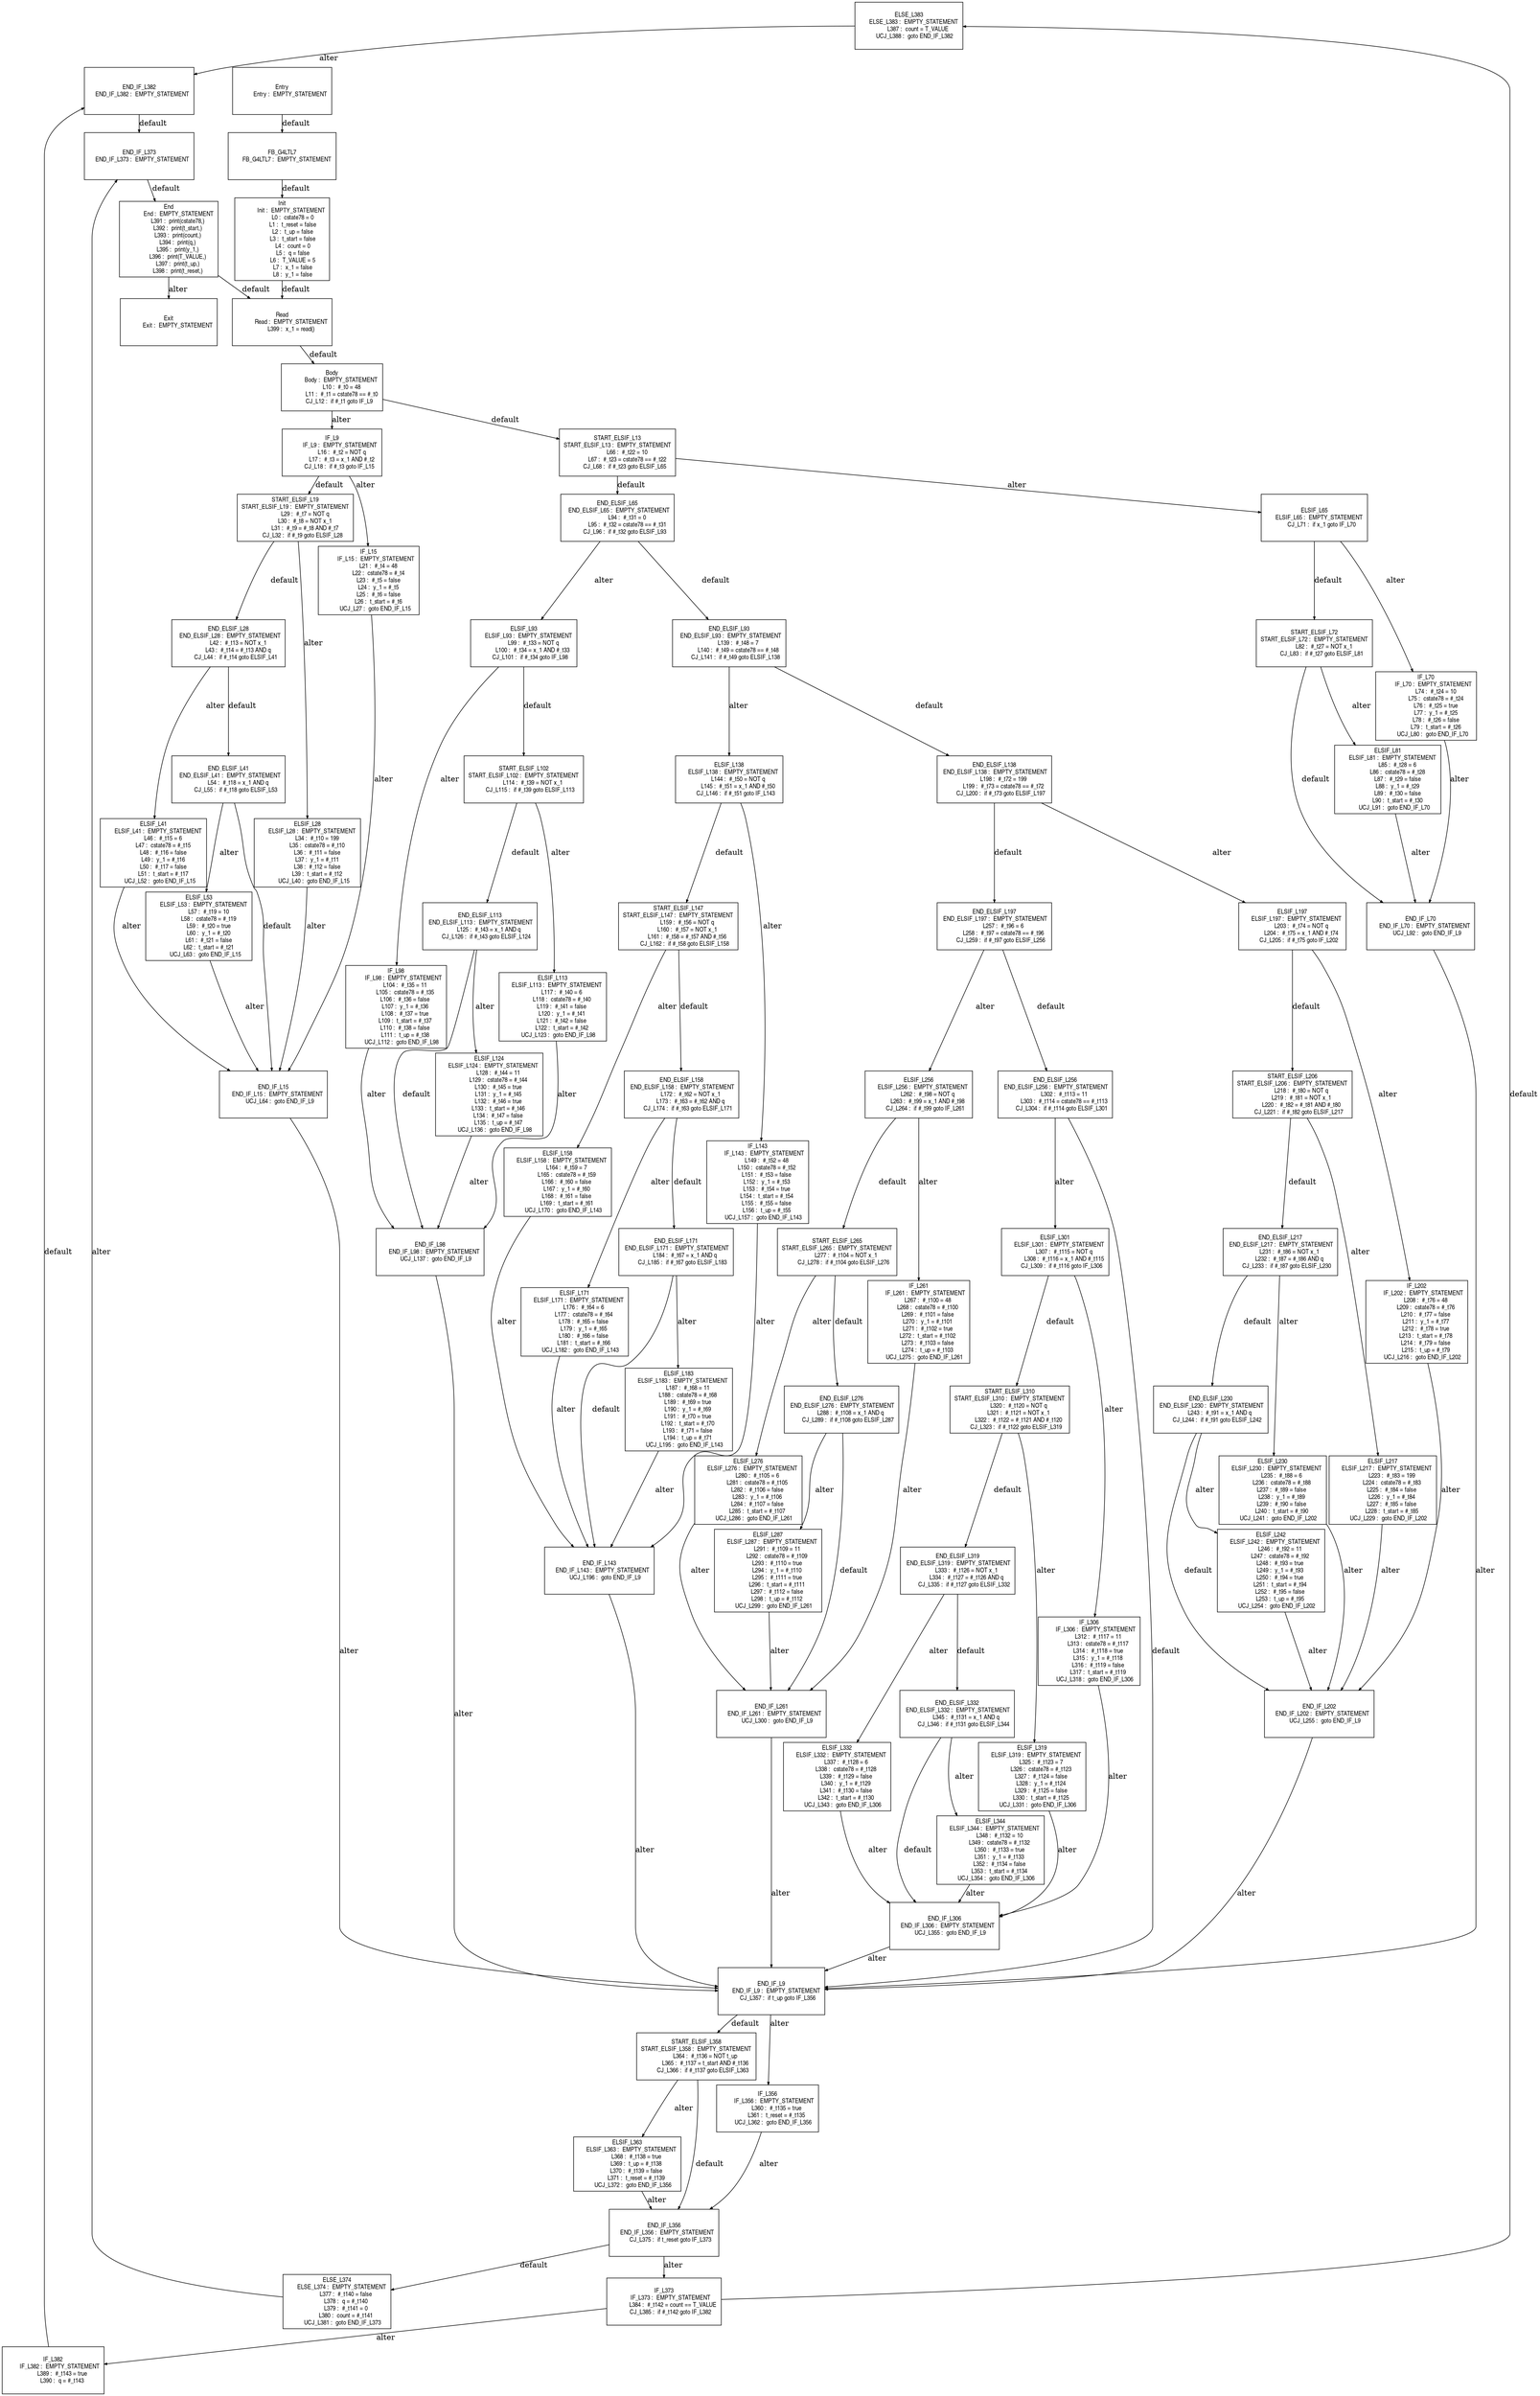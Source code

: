 digraph G {
  ranksep=.25;
  edge [arrowsize=.5]
  node [shape=rectangle, fontname="ArialNarrow",
        fontsize=12,  height=1.2];
  "ELSE_L383
      ELSE_L383 :  EMPTY_STATEMENT
           L387 :  count = T_VALUE
       UCJ_L388 :  goto END_IF_L382
"; "END_IF_L382
    END_IF_L382 :  EMPTY_STATEMENT
"; "ELSIF_L81
      ELSIF_L81 :  EMPTY_STATEMENT
            L85 :  #_t28 = 6
            L86 :  cstate78 = #_t28
            L87 :  #_t29 = false
            L88 :  y_1 = #_t29
            L89 :  #_t30 = false
            L90 :  t_start = #_t30
        UCJ_L91 :  goto END_IF_L70
"; "START_ELSIF_L102
START_ELSIF_L102 :  EMPTY_STATEMENT
           L114 :  #_t39 = NOT x_1
        CJ_L115 :  if #_t39 goto ELSIF_L113
"; "IF_L356
        IF_L356 :  EMPTY_STATEMENT
           L360 :  #_t135 = true
           L361 :  t_reset = #_t135
       UCJ_L362 :  goto END_IF_L356
"; "END_ELSIF_L171
 END_ELSIF_L171 :  EMPTY_STATEMENT
           L184 :  #_t67 = x_1 AND q
        CJ_L185 :  if #_t67 goto ELSIF_L183
"; "ELSIF_L171
     ELSIF_L171 :  EMPTY_STATEMENT
           L176 :  #_t64 = 6
           L177 :  cstate78 = #_t64
           L178 :  #_t65 = false
           L179 :  y_1 = #_t65
           L180 :  #_t66 = false
           L181 :  t_start = #_t66
       UCJ_L182 :  goto END_IF_L143
"; "END_IF_L98
     END_IF_L98 :  EMPTY_STATEMENT
       UCJ_L137 :  goto END_IF_L9
"; "IF_L143
        IF_L143 :  EMPTY_STATEMENT
           L149 :  #_t52 = 48
           L150 :  cstate78 = #_t52
           L151 :  #_t53 = false
           L152 :  y_1 = #_t53
           L153 :  #_t54 = true
           L154 :  t_start = #_t54
           L155 :  #_t55 = false
           L156 :  t_up = #_t55
       UCJ_L157 :  goto END_IF_L143
"; "END_ELSIF_L138
 END_ELSIF_L138 :  EMPTY_STATEMENT
           L198 :  #_t72 = 199
           L199 :  #_t73 = cstate78 == #_t72
        CJ_L200 :  if #_t73 goto ELSIF_L197
"; "END_ELSIF_L28
  END_ELSIF_L28 :  EMPTY_STATEMENT
            L42 :  #_t13 = NOT x_1
            L43 :  #_t14 = #_t13 AND q
         CJ_L44 :  if #_t14 goto ELSIF_L41
"; "END_IF_L70
     END_IF_L70 :  EMPTY_STATEMENT
        UCJ_L92 :  goto END_IF_L9
"; "ELSIF_L276
     ELSIF_L276 :  EMPTY_STATEMENT
           L280 :  #_t105 = 6
           L281 :  cstate78 = #_t105
           L282 :  #_t106 = false
           L283 :  y_1 = #_t106
           L284 :  #_t107 = false
           L285 :  t_start = #_t107
       UCJ_L286 :  goto END_IF_L261
"; "ELSIF_L41
      ELSIF_L41 :  EMPTY_STATEMENT
            L46 :  #_t15 = 6
            L47 :  cstate78 = #_t15
            L48 :  #_t16 = false
            L49 :  y_1 = #_t16
            L50 :  #_t17 = false
            L51 :  t_start = #_t17
        UCJ_L52 :  goto END_IF_L15
"; "END_ELSIF_L276
 END_ELSIF_L276 :  EMPTY_STATEMENT
           L288 :  #_t108 = x_1 AND q
        CJ_L289 :  if #_t108 goto ELSIF_L287
"; "ELSIF_L93
      ELSIF_L93 :  EMPTY_STATEMENT
            L99 :  #_t33 = NOT q
           L100 :  #_t34 = x_1 AND #_t33
        CJ_L101 :  if #_t34 goto IF_L98
"; "FB_G4LTL7
      FB_G4LTL7 :  EMPTY_STATEMENT
"; "IF_L306
        IF_L306 :  EMPTY_STATEMENT
           L312 :  #_t117 = 11
           L313 :  cstate78 = #_t117
           L314 :  #_t118 = true
           L315 :  y_1 = #_t118
           L316 :  #_t119 = false
           L317 :  t_start = #_t119
       UCJ_L318 :  goto END_IF_L306
"; "END_IF_L306
    END_IF_L306 :  EMPTY_STATEMENT
       UCJ_L355 :  goto END_IF_L9
"; "END_ELSIF_L65
  END_ELSIF_L65 :  EMPTY_STATEMENT
            L94 :  #_t31 = 0
            L95 :  #_t32 = cstate78 == #_t31
         CJ_L96 :  if #_t32 goto ELSIF_L93
"; "ELSIF_L301
     ELSIF_L301 :  EMPTY_STATEMENT
           L307 :  #_t115 = NOT q
           L308 :  #_t116 = x_1 AND #_t115
        CJ_L309 :  if #_t116 goto IF_L306
"; "ELSIF_L28
      ELSIF_L28 :  EMPTY_STATEMENT
            L34 :  #_t10 = 199
            L35 :  cstate78 = #_t10
            L36 :  #_t11 = false
            L37 :  y_1 = #_t11
            L38 :  #_t12 = false
            L39 :  t_start = #_t12
        UCJ_L40 :  goto END_IF_L15
"; "ELSIF_L197
     ELSIF_L197 :  EMPTY_STATEMENT
           L203 :  #_t74 = NOT q
           L204 :  #_t75 = x_1 AND #_t74
        CJ_L205 :  if #_t75 goto IF_L202
"; "IF_L98
         IF_L98 :  EMPTY_STATEMENT
           L104 :  #_t35 = 11
           L105 :  cstate78 = #_t35
           L106 :  #_t36 = false
           L107 :  y_1 = #_t36
           L108 :  #_t37 = true
           L109 :  t_start = #_t37
           L110 :  #_t38 = false
           L111 :  t_up = #_t38
       UCJ_L112 :  goto END_IF_L98
"; "ELSIF_L256
     ELSIF_L256 :  EMPTY_STATEMENT
           L262 :  #_t98 = NOT q
           L263 :  #_t99 = x_1 AND #_t98
        CJ_L264 :  if #_t99 goto IF_L261
"; "IF_L373
        IF_L373 :  EMPTY_STATEMENT
           L384 :  #_t142 = count == T_VALUE
        CJ_L385 :  if #_t142 goto IF_L382
"; "ELSE_L374
      ELSE_L374 :  EMPTY_STATEMENT
           L377 :  #_t140 = false
           L378 :  q = #_t140
           L379 :  #_t141 = 0
           L380 :  count = #_t141
       UCJ_L381 :  goto END_IF_L373
"; "IF_L382
        IF_L382 :  EMPTY_STATEMENT
           L389 :  #_t143 = true
           L390 :  q = #_t143
"; "START_ELSIF_L147
START_ELSIF_L147 :  EMPTY_STATEMENT
           L159 :  #_t56 = NOT q
           L160 :  #_t57 = NOT x_1
           L161 :  #_t58 = #_t57 AND #_t56
        CJ_L162 :  if #_t58 goto ELSIF_L158
"; "ELSIF_L65
      ELSIF_L65 :  EMPTY_STATEMENT
         CJ_L71 :  if x_1 goto IF_L70
"; "Entry
          Entry :  EMPTY_STATEMENT
"; "ELSIF_L113
     ELSIF_L113 :  EMPTY_STATEMENT
           L117 :  #_t40 = 6
           L118 :  cstate78 = #_t40
           L119 :  #_t41 = false
           L120 :  y_1 = #_t41
           L121 :  #_t42 = false
           L122 :  t_start = #_t42
       UCJ_L123 :  goto END_IF_L98
"; "START_ELSIF_L358
START_ELSIF_L358 :  EMPTY_STATEMENT
           L364 :  #_t136 = NOT t_up
           L365 :  #_t137 = t_start AND #_t136
        CJ_L366 :  if #_t137 goto ELSIF_L363
"; "END_ELSIF_L93
  END_ELSIF_L93 :  EMPTY_STATEMENT
           L139 :  #_t48 = 7
           L140 :  #_t49 = cstate78 == #_t48
        CJ_L141 :  if #_t49 goto ELSIF_L138
"; "START_ELSIF_L265
START_ELSIF_L265 :  EMPTY_STATEMENT
           L277 :  #_t104 = NOT x_1
        CJ_L278 :  if #_t104 goto ELSIF_L276
"; "ELSIF_L158
     ELSIF_L158 :  EMPTY_STATEMENT
           L164 :  #_t59 = 7
           L165 :  cstate78 = #_t59
           L166 :  #_t60 = false
           L167 :  y_1 = #_t60
           L168 :  #_t61 = false
           L169 :  t_start = #_t61
       UCJ_L170 :  goto END_IF_L143
"; "END_ELSIF_L113
 END_ELSIF_L113 :  EMPTY_STATEMENT
           L125 :  #_t43 = x_1 AND q
        CJ_L126 :  if #_t43 goto ELSIF_L124
"; "Read
           Read :  EMPTY_STATEMENT
           L399 :  x_1 = read()
"; "Init
           Init :  EMPTY_STATEMENT
             L0 :  cstate78 = 0
             L1 :  t_reset = false
             L2 :  t_up = false
             L3 :  t_start = false
             L4 :  count = 0
             L5 :  q = false
             L6 :  T_VALUE = 5
             L7 :  x_1 = false
             L8 :  y_1 = false
"; "ELSIF_L344
     ELSIF_L344 :  EMPTY_STATEMENT
           L348 :  #_t132 = 10
           L349 :  cstate78 = #_t132
           L350 :  #_t133 = true
           L351 :  y_1 = #_t133
           L352 :  #_t134 = false
           L353 :  t_start = #_t134
       UCJ_L354 :  goto END_IF_L306
"; "Exit
           Exit :  EMPTY_STATEMENT
"; "END_IF_L15
     END_IF_L15 :  EMPTY_STATEMENT
        UCJ_L64 :  goto END_IF_L9
"; "END_ELSIF_L332
 END_ELSIF_L332 :  EMPTY_STATEMENT
           L345 :  #_t131 = x_1 AND q
        CJ_L346 :  if #_t131 goto ELSIF_L344
"; "END_IF_L356
    END_IF_L356 :  EMPTY_STATEMENT
        CJ_L375 :  if t_reset goto IF_L373
"; "ELSIF_L138
     ELSIF_L138 :  EMPTY_STATEMENT
           L144 :  #_t50 = NOT q
           L145 :  #_t51 = x_1 AND #_t50
        CJ_L146 :  if #_t51 goto IF_L143
"; "ELSIF_L183
     ELSIF_L183 :  EMPTY_STATEMENT
           L187 :  #_t68 = 11
           L188 :  cstate78 = #_t68
           L189 :  #_t69 = true
           L190 :  y_1 = #_t69
           L191 :  #_t70 = true
           L192 :  t_start = #_t70
           L193 :  #_t71 = false
           L194 :  t_up = #_t71
       UCJ_L195 :  goto END_IF_L143
"; "ELSIF_L217
     ELSIF_L217 :  EMPTY_STATEMENT
           L223 :  #_t83 = 199
           L224 :  cstate78 = #_t83
           L225 :  #_t84 = false
           L226 :  y_1 = #_t84
           L227 :  #_t85 = false
           L228 :  t_start = #_t85
       UCJ_L229 :  goto END_IF_L202
"; "IF_L202
        IF_L202 :  EMPTY_STATEMENT
           L208 :  #_t76 = 48
           L209 :  cstate78 = #_t76
           L210 :  #_t77 = false
           L211 :  y_1 = #_t77
           L212 :  #_t78 = true
           L213 :  t_start = #_t78
           L214 :  #_t79 = false
           L215 :  t_up = #_t79
       UCJ_L216 :  goto END_IF_L202
"; "END_ELSIF_L158
 END_ELSIF_L158 :  EMPTY_STATEMENT
           L172 :  #_t62 = NOT x_1
           L173 :  #_t63 = #_t62 AND q
        CJ_L174 :  if #_t63 goto ELSIF_L171
"; "IF_L15
         IF_L15 :  EMPTY_STATEMENT
            L21 :  #_t4 = 48
            L22 :  cstate78 = #_t4
            L23 :  #_t5 = false
            L24 :  y_1 = #_t5
            L25 :  #_t6 = false
            L26 :  t_start = #_t6
        UCJ_L27 :  goto END_IF_L15
"; "ELSIF_L242
     ELSIF_L242 :  EMPTY_STATEMENT
           L246 :  #_t92 = 11
           L247 :  cstate78 = #_t92
           L248 :  #_t93 = true
           L249 :  y_1 = #_t93
           L250 :  #_t94 = true
           L251 :  t_start = #_t94
           L252 :  #_t95 = false
           L253 :  t_up = #_t95
       UCJ_L254 :  goto END_IF_L202
"; "ELSIF_L124
     ELSIF_L124 :  EMPTY_STATEMENT
           L128 :  #_t44 = 11
           L129 :  cstate78 = #_t44
           L130 :  #_t45 = true
           L131 :  y_1 = #_t45
           L132 :  #_t46 = true
           L133 :  t_start = #_t46
           L134 :  #_t47 = false
           L135 :  t_up = #_t47
       UCJ_L136 :  goto END_IF_L98
"; "END_IF_L373
    END_IF_L373 :  EMPTY_STATEMENT
"; "ELSIF_L319
     ELSIF_L319 :  EMPTY_STATEMENT
           L325 :  #_t123 = 7
           L326 :  cstate78 = #_t123
           L327 :  #_t124 = false
           L328 :  y_1 = #_t124
           L329 :  #_t125 = false
           L330 :  t_start = #_t125
       UCJ_L331 :  goto END_IF_L306
"; "START_ELSIF_L19
START_ELSIF_L19 :  EMPTY_STATEMENT
            L29 :  #_t7 = NOT q
            L30 :  #_t8 = NOT x_1
            L31 :  #_t9 = #_t8 AND #_t7
         CJ_L32 :  if #_t9 goto ELSIF_L28
"; "END_ELSIF_L217
 END_ELSIF_L217 :  EMPTY_STATEMENT
           L231 :  #_t86 = NOT x_1
           L232 :  #_t87 = #_t86 AND q
        CJ_L233 :  if #_t87 goto ELSIF_L230
"; "ELSIF_L363
     ELSIF_L363 :  EMPTY_STATEMENT
           L368 :  #_t138 = true
           L369 :  t_up = #_t138
           L370 :  #_t139 = false
           L371 :  t_reset = #_t139
       UCJ_L372 :  goto END_IF_L356
"; "END_ELSIF_L197
 END_ELSIF_L197 :  EMPTY_STATEMENT
           L257 :  #_t96 = 6
           L258 :  #_t97 = cstate78 == #_t96
        CJ_L259 :  if #_t97 goto ELSIF_L256
"; "Body
           Body :  EMPTY_STATEMENT
            L10 :  #_t0 = 48
            L11 :  #_t1 = cstate78 == #_t0
         CJ_L12 :  if #_t1 goto IF_L9
"; "ELSIF_L332
     ELSIF_L332 :  EMPTY_STATEMENT
           L337 :  #_t128 = 6
           L338 :  cstate78 = #_t128
           L339 :  #_t129 = false
           L340 :  y_1 = #_t129
           L341 :  #_t130 = false
           L342 :  t_start = #_t130
       UCJ_L343 :  goto END_IF_L306
"; "END_IF_L202
    END_IF_L202 :  EMPTY_STATEMENT
       UCJ_L255 :  goto END_IF_L9
"; "IF_L261
        IF_L261 :  EMPTY_STATEMENT
           L267 :  #_t100 = 48
           L268 :  cstate78 = #_t100
           L269 :  #_t101 = false
           L270 :  y_1 = #_t101
           L271 :  #_t102 = true
           L272 :  t_start = #_t102
           L273 :  #_t103 = false
           L274 :  t_up = #_t103
       UCJ_L275 :  goto END_IF_L261
"; "START_ELSIF_L310
START_ELSIF_L310 :  EMPTY_STATEMENT
           L320 :  #_t120 = NOT q
           L321 :  #_t121 = NOT x_1
           L322 :  #_t122 = #_t121 AND #_t120
        CJ_L323 :  if #_t122 goto ELSIF_L319
"; "IF_L70
         IF_L70 :  EMPTY_STATEMENT
            L74 :  #_t24 = 10
            L75 :  cstate78 = #_t24
            L76 :  #_t25 = true
            L77 :  y_1 = #_t25
            L78 :  #_t26 = false
            L79 :  t_start = #_t26
        UCJ_L80 :  goto END_IF_L70
"; "END_ELSIF_L319
 END_ELSIF_L319 :  EMPTY_STATEMENT
           L333 :  #_t126 = NOT x_1
           L334 :  #_t127 = #_t126 AND q
        CJ_L335 :  if #_t127 goto ELSIF_L332
"; "ELSIF_L287
     ELSIF_L287 :  EMPTY_STATEMENT
           L291 :  #_t109 = 11
           L292 :  cstate78 = #_t109
           L293 :  #_t110 = true
           L294 :  y_1 = #_t110
           L295 :  #_t111 = true
           L296 :  t_start = #_t111
           L297 :  #_t112 = false
           L298 :  t_up = #_t112
       UCJ_L299 :  goto END_IF_L261
"; "END_IF_L9
      END_IF_L9 :  EMPTY_STATEMENT
        CJ_L357 :  if t_up goto IF_L356
"; "IF_L9
          IF_L9 :  EMPTY_STATEMENT
            L16 :  #_t2 = NOT q
            L17 :  #_t3 = x_1 AND #_t2
         CJ_L18 :  if #_t3 goto IF_L15
"; "END_ELSIF_L41
  END_ELSIF_L41 :  EMPTY_STATEMENT
            L54 :  #_t18 = x_1 AND q
         CJ_L55 :  if #_t18 goto ELSIF_L53
"; "END_ELSIF_L230
 END_ELSIF_L230 :  EMPTY_STATEMENT
           L243 :  #_t91 = x_1 AND q
        CJ_L244 :  if #_t91 goto ELSIF_L242
"; "End
            End :  EMPTY_STATEMENT
           L391 :  print(cstate78,)
           L392 :  print(t_start,)
           L393 :  print(count,)
           L394 :  print(q,)
           L395 :  print(y_1,)
           L396 :  print(T_VALUE,)
           L397 :  print(t_up,)
           L398 :  print(t_reset,)
"; "START_ELSIF_L206
START_ELSIF_L206 :  EMPTY_STATEMENT
           L218 :  #_t80 = NOT q
           L219 :  #_t81 = NOT x_1
           L220 :  #_t82 = #_t81 AND #_t80
        CJ_L221 :  if #_t82 goto ELSIF_L217
"; "END_IF_L143
    END_IF_L143 :  EMPTY_STATEMENT
       UCJ_L196 :  goto END_IF_L9
"; "ELSIF_L230
     ELSIF_L230 :  EMPTY_STATEMENT
           L235 :  #_t88 = 6
           L236 :  cstate78 = #_t88
           L237 :  #_t89 = false
           L238 :  y_1 = #_t89
           L239 :  #_t90 = false
           L240 :  t_start = #_t90
       UCJ_L241 :  goto END_IF_L202
"; "ELSIF_L53
      ELSIF_L53 :  EMPTY_STATEMENT
            L57 :  #_t19 = 10
            L58 :  cstate78 = #_t19
            L59 :  #_t20 = true
            L60 :  y_1 = #_t20
            L61 :  #_t21 = false
            L62 :  t_start = #_t21
        UCJ_L63 :  goto END_IF_L15
"; "START_ELSIF_L13
START_ELSIF_L13 :  EMPTY_STATEMENT
            L66 :  #_t22 = 10
            L67 :  #_t23 = cstate78 == #_t22
         CJ_L68 :  if #_t23 goto ELSIF_L65
"; "START_ELSIF_L72
START_ELSIF_L72 :  EMPTY_STATEMENT
            L82 :  #_t27 = NOT x_1
         CJ_L83 :  if #_t27 goto ELSIF_L81
"; "END_IF_L261
    END_IF_L261 :  EMPTY_STATEMENT
       UCJ_L300 :  goto END_IF_L9
"; "END_ELSIF_L256
 END_ELSIF_L256 :  EMPTY_STATEMENT
           L302 :  #_t113 = 11
           L303 :  #_t114 = cstate78 == #_t113
        CJ_L304 :  if #_t114 goto ELSIF_L301
"; 
  "FB_G4LTL7
      FB_G4LTL7 :  EMPTY_STATEMENT
" -> "Init
           Init :  EMPTY_STATEMENT
             L0 :  cstate78 = 0
             L1 :  t_reset = false
             L2 :  t_up = false
             L3 :  t_start = false
             L4 :  count = 0
             L5 :  q = false
             L6 :  T_VALUE = 5
             L7 :  x_1 = false
             L8 :  y_1 = false
"  [label="default"];
  "Init
           Init :  EMPTY_STATEMENT
             L0 :  cstate78 = 0
             L1 :  t_reset = false
             L2 :  t_up = false
             L3 :  t_start = false
             L4 :  count = 0
             L5 :  q = false
             L6 :  T_VALUE = 5
             L7 :  x_1 = false
             L8 :  y_1 = false
" -> "Read
           Read :  EMPTY_STATEMENT
           L399 :  x_1 = read()
"  [label="default"];
  "Body
           Body :  EMPTY_STATEMENT
            L10 :  #_t0 = 48
            L11 :  #_t1 = cstate78 == #_t0
         CJ_L12 :  if #_t1 goto IF_L9
" -> "START_ELSIF_L13
START_ELSIF_L13 :  EMPTY_STATEMENT
            L66 :  #_t22 = 10
            L67 :  #_t23 = cstate78 == #_t22
         CJ_L68 :  if #_t23 goto ELSIF_L65
"  [label="default"];
  "Body
           Body :  EMPTY_STATEMENT
            L10 :  #_t0 = 48
            L11 :  #_t1 = cstate78 == #_t0
         CJ_L12 :  if #_t1 goto IF_L9
" -> "IF_L9
          IF_L9 :  EMPTY_STATEMENT
            L16 :  #_t2 = NOT q
            L17 :  #_t3 = x_1 AND #_t2
         CJ_L18 :  if #_t3 goto IF_L15
"  [label="alter"];
  "IF_L9
          IF_L9 :  EMPTY_STATEMENT
            L16 :  #_t2 = NOT q
            L17 :  #_t3 = x_1 AND #_t2
         CJ_L18 :  if #_t3 goto IF_L15
" -> "START_ELSIF_L19
START_ELSIF_L19 :  EMPTY_STATEMENT
            L29 :  #_t7 = NOT q
            L30 :  #_t8 = NOT x_1
            L31 :  #_t9 = #_t8 AND #_t7
         CJ_L32 :  if #_t9 goto ELSIF_L28
"  [label="default"];
  "IF_L9
          IF_L9 :  EMPTY_STATEMENT
            L16 :  #_t2 = NOT q
            L17 :  #_t3 = x_1 AND #_t2
         CJ_L18 :  if #_t3 goto IF_L15
" -> "IF_L15
         IF_L15 :  EMPTY_STATEMENT
            L21 :  #_t4 = 48
            L22 :  cstate78 = #_t4
            L23 :  #_t5 = false
            L24 :  y_1 = #_t5
            L25 :  #_t6 = false
            L26 :  t_start = #_t6
        UCJ_L27 :  goto END_IF_L15
"  [label="alter"];
  "IF_L15
         IF_L15 :  EMPTY_STATEMENT
            L21 :  #_t4 = 48
            L22 :  cstate78 = #_t4
            L23 :  #_t5 = false
            L24 :  y_1 = #_t5
            L25 :  #_t6 = false
            L26 :  t_start = #_t6
        UCJ_L27 :  goto END_IF_L15
" -> "END_IF_L15
     END_IF_L15 :  EMPTY_STATEMENT
        UCJ_L64 :  goto END_IF_L9
"  [label="alter"];
  "START_ELSIF_L19
START_ELSIF_L19 :  EMPTY_STATEMENT
            L29 :  #_t7 = NOT q
            L30 :  #_t8 = NOT x_1
            L31 :  #_t9 = #_t8 AND #_t7
         CJ_L32 :  if #_t9 goto ELSIF_L28
" -> "END_ELSIF_L28
  END_ELSIF_L28 :  EMPTY_STATEMENT
            L42 :  #_t13 = NOT x_1
            L43 :  #_t14 = #_t13 AND q
         CJ_L44 :  if #_t14 goto ELSIF_L41
"  [label="default"];
  "START_ELSIF_L19
START_ELSIF_L19 :  EMPTY_STATEMENT
            L29 :  #_t7 = NOT q
            L30 :  #_t8 = NOT x_1
            L31 :  #_t9 = #_t8 AND #_t7
         CJ_L32 :  if #_t9 goto ELSIF_L28
" -> "ELSIF_L28
      ELSIF_L28 :  EMPTY_STATEMENT
            L34 :  #_t10 = 199
            L35 :  cstate78 = #_t10
            L36 :  #_t11 = false
            L37 :  y_1 = #_t11
            L38 :  #_t12 = false
            L39 :  t_start = #_t12
        UCJ_L40 :  goto END_IF_L15
"  [label="alter"];
  "ELSIF_L28
      ELSIF_L28 :  EMPTY_STATEMENT
            L34 :  #_t10 = 199
            L35 :  cstate78 = #_t10
            L36 :  #_t11 = false
            L37 :  y_1 = #_t11
            L38 :  #_t12 = false
            L39 :  t_start = #_t12
        UCJ_L40 :  goto END_IF_L15
" -> "END_IF_L15
     END_IF_L15 :  EMPTY_STATEMENT
        UCJ_L64 :  goto END_IF_L9
"  [label="alter"];
  "END_ELSIF_L28
  END_ELSIF_L28 :  EMPTY_STATEMENT
            L42 :  #_t13 = NOT x_1
            L43 :  #_t14 = #_t13 AND q
         CJ_L44 :  if #_t14 goto ELSIF_L41
" -> "END_ELSIF_L41
  END_ELSIF_L41 :  EMPTY_STATEMENT
            L54 :  #_t18 = x_1 AND q
         CJ_L55 :  if #_t18 goto ELSIF_L53
"  [label="default"];
  "END_ELSIF_L28
  END_ELSIF_L28 :  EMPTY_STATEMENT
            L42 :  #_t13 = NOT x_1
            L43 :  #_t14 = #_t13 AND q
         CJ_L44 :  if #_t14 goto ELSIF_L41
" -> "ELSIF_L41
      ELSIF_L41 :  EMPTY_STATEMENT
            L46 :  #_t15 = 6
            L47 :  cstate78 = #_t15
            L48 :  #_t16 = false
            L49 :  y_1 = #_t16
            L50 :  #_t17 = false
            L51 :  t_start = #_t17
        UCJ_L52 :  goto END_IF_L15
"  [label="alter"];
  "ELSIF_L41
      ELSIF_L41 :  EMPTY_STATEMENT
            L46 :  #_t15 = 6
            L47 :  cstate78 = #_t15
            L48 :  #_t16 = false
            L49 :  y_1 = #_t16
            L50 :  #_t17 = false
            L51 :  t_start = #_t17
        UCJ_L52 :  goto END_IF_L15
" -> "END_IF_L15
     END_IF_L15 :  EMPTY_STATEMENT
        UCJ_L64 :  goto END_IF_L9
"  [label="alter"];
  "END_ELSIF_L41
  END_ELSIF_L41 :  EMPTY_STATEMENT
            L54 :  #_t18 = x_1 AND q
         CJ_L55 :  if #_t18 goto ELSIF_L53
" -> "END_IF_L15
     END_IF_L15 :  EMPTY_STATEMENT
        UCJ_L64 :  goto END_IF_L9
"  [label="default"];
  "END_ELSIF_L41
  END_ELSIF_L41 :  EMPTY_STATEMENT
            L54 :  #_t18 = x_1 AND q
         CJ_L55 :  if #_t18 goto ELSIF_L53
" -> "ELSIF_L53
      ELSIF_L53 :  EMPTY_STATEMENT
            L57 :  #_t19 = 10
            L58 :  cstate78 = #_t19
            L59 :  #_t20 = true
            L60 :  y_1 = #_t20
            L61 :  #_t21 = false
            L62 :  t_start = #_t21
        UCJ_L63 :  goto END_IF_L15
"  [label="alter"];
  "ELSIF_L53
      ELSIF_L53 :  EMPTY_STATEMENT
            L57 :  #_t19 = 10
            L58 :  cstate78 = #_t19
            L59 :  #_t20 = true
            L60 :  y_1 = #_t20
            L61 :  #_t21 = false
            L62 :  t_start = #_t21
        UCJ_L63 :  goto END_IF_L15
" -> "END_IF_L15
     END_IF_L15 :  EMPTY_STATEMENT
        UCJ_L64 :  goto END_IF_L9
"  [label="alter"];
  "END_IF_L15
     END_IF_L15 :  EMPTY_STATEMENT
        UCJ_L64 :  goto END_IF_L9
" -> "END_IF_L9
      END_IF_L9 :  EMPTY_STATEMENT
        CJ_L357 :  if t_up goto IF_L356
"  [label="alter"];
  "START_ELSIF_L13
START_ELSIF_L13 :  EMPTY_STATEMENT
            L66 :  #_t22 = 10
            L67 :  #_t23 = cstate78 == #_t22
         CJ_L68 :  if #_t23 goto ELSIF_L65
" -> "END_ELSIF_L65
  END_ELSIF_L65 :  EMPTY_STATEMENT
            L94 :  #_t31 = 0
            L95 :  #_t32 = cstate78 == #_t31
         CJ_L96 :  if #_t32 goto ELSIF_L93
"  [label="default"];
  "START_ELSIF_L13
START_ELSIF_L13 :  EMPTY_STATEMENT
            L66 :  #_t22 = 10
            L67 :  #_t23 = cstate78 == #_t22
         CJ_L68 :  if #_t23 goto ELSIF_L65
" -> "ELSIF_L65
      ELSIF_L65 :  EMPTY_STATEMENT
         CJ_L71 :  if x_1 goto IF_L70
"  [label="alter"];
  "ELSIF_L65
      ELSIF_L65 :  EMPTY_STATEMENT
         CJ_L71 :  if x_1 goto IF_L70
" -> "START_ELSIF_L72
START_ELSIF_L72 :  EMPTY_STATEMENT
            L82 :  #_t27 = NOT x_1
         CJ_L83 :  if #_t27 goto ELSIF_L81
"  [label="default"];
  "ELSIF_L65
      ELSIF_L65 :  EMPTY_STATEMENT
         CJ_L71 :  if x_1 goto IF_L70
" -> "IF_L70
         IF_L70 :  EMPTY_STATEMENT
            L74 :  #_t24 = 10
            L75 :  cstate78 = #_t24
            L76 :  #_t25 = true
            L77 :  y_1 = #_t25
            L78 :  #_t26 = false
            L79 :  t_start = #_t26
        UCJ_L80 :  goto END_IF_L70
"  [label="alter"];
  "IF_L70
         IF_L70 :  EMPTY_STATEMENT
            L74 :  #_t24 = 10
            L75 :  cstate78 = #_t24
            L76 :  #_t25 = true
            L77 :  y_1 = #_t25
            L78 :  #_t26 = false
            L79 :  t_start = #_t26
        UCJ_L80 :  goto END_IF_L70
" -> "END_IF_L70
     END_IF_L70 :  EMPTY_STATEMENT
        UCJ_L92 :  goto END_IF_L9
"  [label="alter"];
  "START_ELSIF_L72
START_ELSIF_L72 :  EMPTY_STATEMENT
            L82 :  #_t27 = NOT x_1
         CJ_L83 :  if #_t27 goto ELSIF_L81
" -> "END_IF_L70
     END_IF_L70 :  EMPTY_STATEMENT
        UCJ_L92 :  goto END_IF_L9
"  [label="default"];
  "START_ELSIF_L72
START_ELSIF_L72 :  EMPTY_STATEMENT
            L82 :  #_t27 = NOT x_1
         CJ_L83 :  if #_t27 goto ELSIF_L81
" -> "ELSIF_L81
      ELSIF_L81 :  EMPTY_STATEMENT
            L85 :  #_t28 = 6
            L86 :  cstate78 = #_t28
            L87 :  #_t29 = false
            L88 :  y_1 = #_t29
            L89 :  #_t30 = false
            L90 :  t_start = #_t30
        UCJ_L91 :  goto END_IF_L70
"  [label="alter"];
  "ELSIF_L81
      ELSIF_L81 :  EMPTY_STATEMENT
            L85 :  #_t28 = 6
            L86 :  cstate78 = #_t28
            L87 :  #_t29 = false
            L88 :  y_1 = #_t29
            L89 :  #_t30 = false
            L90 :  t_start = #_t30
        UCJ_L91 :  goto END_IF_L70
" -> "END_IF_L70
     END_IF_L70 :  EMPTY_STATEMENT
        UCJ_L92 :  goto END_IF_L9
"  [label="alter"];
  "END_IF_L70
     END_IF_L70 :  EMPTY_STATEMENT
        UCJ_L92 :  goto END_IF_L9
" -> "END_IF_L9
      END_IF_L9 :  EMPTY_STATEMENT
        CJ_L357 :  if t_up goto IF_L356
"  [label="alter"];
  "END_ELSIF_L65
  END_ELSIF_L65 :  EMPTY_STATEMENT
            L94 :  #_t31 = 0
            L95 :  #_t32 = cstate78 == #_t31
         CJ_L96 :  if #_t32 goto ELSIF_L93
" -> "END_ELSIF_L93
  END_ELSIF_L93 :  EMPTY_STATEMENT
           L139 :  #_t48 = 7
           L140 :  #_t49 = cstate78 == #_t48
        CJ_L141 :  if #_t49 goto ELSIF_L138
"  [label="default"];
  "END_ELSIF_L65
  END_ELSIF_L65 :  EMPTY_STATEMENT
            L94 :  #_t31 = 0
            L95 :  #_t32 = cstate78 == #_t31
         CJ_L96 :  if #_t32 goto ELSIF_L93
" -> "ELSIF_L93
      ELSIF_L93 :  EMPTY_STATEMENT
            L99 :  #_t33 = NOT q
           L100 :  #_t34 = x_1 AND #_t33
        CJ_L101 :  if #_t34 goto IF_L98
"  [label="alter"];
  "ELSIF_L93
      ELSIF_L93 :  EMPTY_STATEMENT
            L99 :  #_t33 = NOT q
           L100 :  #_t34 = x_1 AND #_t33
        CJ_L101 :  if #_t34 goto IF_L98
" -> "START_ELSIF_L102
START_ELSIF_L102 :  EMPTY_STATEMENT
           L114 :  #_t39 = NOT x_1
        CJ_L115 :  if #_t39 goto ELSIF_L113
"  [label="default"];
  "ELSIF_L93
      ELSIF_L93 :  EMPTY_STATEMENT
            L99 :  #_t33 = NOT q
           L100 :  #_t34 = x_1 AND #_t33
        CJ_L101 :  if #_t34 goto IF_L98
" -> "IF_L98
         IF_L98 :  EMPTY_STATEMENT
           L104 :  #_t35 = 11
           L105 :  cstate78 = #_t35
           L106 :  #_t36 = false
           L107 :  y_1 = #_t36
           L108 :  #_t37 = true
           L109 :  t_start = #_t37
           L110 :  #_t38 = false
           L111 :  t_up = #_t38
       UCJ_L112 :  goto END_IF_L98
"  [label="alter"];
  "IF_L98
         IF_L98 :  EMPTY_STATEMENT
           L104 :  #_t35 = 11
           L105 :  cstate78 = #_t35
           L106 :  #_t36 = false
           L107 :  y_1 = #_t36
           L108 :  #_t37 = true
           L109 :  t_start = #_t37
           L110 :  #_t38 = false
           L111 :  t_up = #_t38
       UCJ_L112 :  goto END_IF_L98
" -> "END_IF_L98
     END_IF_L98 :  EMPTY_STATEMENT
       UCJ_L137 :  goto END_IF_L9
"  [label="alter"];
  "START_ELSIF_L102
START_ELSIF_L102 :  EMPTY_STATEMENT
           L114 :  #_t39 = NOT x_1
        CJ_L115 :  if #_t39 goto ELSIF_L113
" -> "END_ELSIF_L113
 END_ELSIF_L113 :  EMPTY_STATEMENT
           L125 :  #_t43 = x_1 AND q
        CJ_L126 :  if #_t43 goto ELSIF_L124
"  [label="default"];
  "START_ELSIF_L102
START_ELSIF_L102 :  EMPTY_STATEMENT
           L114 :  #_t39 = NOT x_1
        CJ_L115 :  if #_t39 goto ELSIF_L113
" -> "ELSIF_L113
     ELSIF_L113 :  EMPTY_STATEMENT
           L117 :  #_t40 = 6
           L118 :  cstate78 = #_t40
           L119 :  #_t41 = false
           L120 :  y_1 = #_t41
           L121 :  #_t42 = false
           L122 :  t_start = #_t42
       UCJ_L123 :  goto END_IF_L98
"  [label="alter"];
  "ELSIF_L113
     ELSIF_L113 :  EMPTY_STATEMENT
           L117 :  #_t40 = 6
           L118 :  cstate78 = #_t40
           L119 :  #_t41 = false
           L120 :  y_1 = #_t41
           L121 :  #_t42 = false
           L122 :  t_start = #_t42
       UCJ_L123 :  goto END_IF_L98
" -> "END_IF_L98
     END_IF_L98 :  EMPTY_STATEMENT
       UCJ_L137 :  goto END_IF_L9
"  [label="alter"];
  "END_ELSIF_L113
 END_ELSIF_L113 :  EMPTY_STATEMENT
           L125 :  #_t43 = x_1 AND q
        CJ_L126 :  if #_t43 goto ELSIF_L124
" -> "END_IF_L98
     END_IF_L98 :  EMPTY_STATEMENT
       UCJ_L137 :  goto END_IF_L9
"  [label="default"];
  "END_ELSIF_L113
 END_ELSIF_L113 :  EMPTY_STATEMENT
           L125 :  #_t43 = x_1 AND q
        CJ_L126 :  if #_t43 goto ELSIF_L124
" -> "ELSIF_L124
     ELSIF_L124 :  EMPTY_STATEMENT
           L128 :  #_t44 = 11
           L129 :  cstate78 = #_t44
           L130 :  #_t45 = true
           L131 :  y_1 = #_t45
           L132 :  #_t46 = true
           L133 :  t_start = #_t46
           L134 :  #_t47 = false
           L135 :  t_up = #_t47
       UCJ_L136 :  goto END_IF_L98
"  [label="alter"];
  "ELSIF_L124
     ELSIF_L124 :  EMPTY_STATEMENT
           L128 :  #_t44 = 11
           L129 :  cstate78 = #_t44
           L130 :  #_t45 = true
           L131 :  y_1 = #_t45
           L132 :  #_t46 = true
           L133 :  t_start = #_t46
           L134 :  #_t47 = false
           L135 :  t_up = #_t47
       UCJ_L136 :  goto END_IF_L98
" -> "END_IF_L98
     END_IF_L98 :  EMPTY_STATEMENT
       UCJ_L137 :  goto END_IF_L9
"  [label="alter"];
  "END_IF_L98
     END_IF_L98 :  EMPTY_STATEMENT
       UCJ_L137 :  goto END_IF_L9
" -> "END_IF_L9
      END_IF_L9 :  EMPTY_STATEMENT
        CJ_L357 :  if t_up goto IF_L356
"  [label="alter"];
  "END_ELSIF_L93
  END_ELSIF_L93 :  EMPTY_STATEMENT
           L139 :  #_t48 = 7
           L140 :  #_t49 = cstate78 == #_t48
        CJ_L141 :  if #_t49 goto ELSIF_L138
" -> "END_ELSIF_L138
 END_ELSIF_L138 :  EMPTY_STATEMENT
           L198 :  #_t72 = 199
           L199 :  #_t73 = cstate78 == #_t72
        CJ_L200 :  if #_t73 goto ELSIF_L197
"  [label="default"];
  "END_ELSIF_L93
  END_ELSIF_L93 :  EMPTY_STATEMENT
           L139 :  #_t48 = 7
           L140 :  #_t49 = cstate78 == #_t48
        CJ_L141 :  if #_t49 goto ELSIF_L138
" -> "ELSIF_L138
     ELSIF_L138 :  EMPTY_STATEMENT
           L144 :  #_t50 = NOT q
           L145 :  #_t51 = x_1 AND #_t50
        CJ_L146 :  if #_t51 goto IF_L143
"  [label="alter"];
  "ELSIF_L138
     ELSIF_L138 :  EMPTY_STATEMENT
           L144 :  #_t50 = NOT q
           L145 :  #_t51 = x_1 AND #_t50
        CJ_L146 :  if #_t51 goto IF_L143
" -> "START_ELSIF_L147
START_ELSIF_L147 :  EMPTY_STATEMENT
           L159 :  #_t56 = NOT q
           L160 :  #_t57 = NOT x_1
           L161 :  #_t58 = #_t57 AND #_t56
        CJ_L162 :  if #_t58 goto ELSIF_L158
"  [label="default"];
  "ELSIF_L138
     ELSIF_L138 :  EMPTY_STATEMENT
           L144 :  #_t50 = NOT q
           L145 :  #_t51 = x_1 AND #_t50
        CJ_L146 :  if #_t51 goto IF_L143
" -> "IF_L143
        IF_L143 :  EMPTY_STATEMENT
           L149 :  #_t52 = 48
           L150 :  cstate78 = #_t52
           L151 :  #_t53 = false
           L152 :  y_1 = #_t53
           L153 :  #_t54 = true
           L154 :  t_start = #_t54
           L155 :  #_t55 = false
           L156 :  t_up = #_t55
       UCJ_L157 :  goto END_IF_L143
"  [label="alter"];
  "IF_L143
        IF_L143 :  EMPTY_STATEMENT
           L149 :  #_t52 = 48
           L150 :  cstate78 = #_t52
           L151 :  #_t53 = false
           L152 :  y_1 = #_t53
           L153 :  #_t54 = true
           L154 :  t_start = #_t54
           L155 :  #_t55 = false
           L156 :  t_up = #_t55
       UCJ_L157 :  goto END_IF_L143
" -> "END_IF_L143
    END_IF_L143 :  EMPTY_STATEMENT
       UCJ_L196 :  goto END_IF_L9
"  [label="alter"];
  "START_ELSIF_L147
START_ELSIF_L147 :  EMPTY_STATEMENT
           L159 :  #_t56 = NOT q
           L160 :  #_t57 = NOT x_1
           L161 :  #_t58 = #_t57 AND #_t56
        CJ_L162 :  if #_t58 goto ELSIF_L158
" -> "END_ELSIF_L158
 END_ELSIF_L158 :  EMPTY_STATEMENT
           L172 :  #_t62 = NOT x_1
           L173 :  #_t63 = #_t62 AND q
        CJ_L174 :  if #_t63 goto ELSIF_L171
"  [label="default"];
  "START_ELSIF_L147
START_ELSIF_L147 :  EMPTY_STATEMENT
           L159 :  #_t56 = NOT q
           L160 :  #_t57 = NOT x_1
           L161 :  #_t58 = #_t57 AND #_t56
        CJ_L162 :  if #_t58 goto ELSIF_L158
" -> "ELSIF_L158
     ELSIF_L158 :  EMPTY_STATEMENT
           L164 :  #_t59 = 7
           L165 :  cstate78 = #_t59
           L166 :  #_t60 = false
           L167 :  y_1 = #_t60
           L168 :  #_t61 = false
           L169 :  t_start = #_t61
       UCJ_L170 :  goto END_IF_L143
"  [label="alter"];
  "ELSIF_L158
     ELSIF_L158 :  EMPTY_STATEMENT
           L164 :  #_t59 = 7
           L165 :  cstate78 = #_t59
           L166 :  #_t60 = false
           L167 :  y_1 = #_t60
           L168 :  #_t61 = false
           L169 :  t_start = #_t61
       UCJ_L170 :  goto END_IF_L143
" -> "END_IF_L143
    END_IF_L143 :  EMPTY_STATEMENT
       UCJ_L196 :  goto END_IF_L9
"  [label="alter"];
  "END_ELSIF_L158
 END_ELSIF_L158 :  EMPTY_STATEMENT
           L172 :  #_t62 = NOT x_1
           L173 :  #_t63 = #_t62 AND q
        CJ_L174 :  if #_t63 goto ELSIF_L171
" -> "END_ELSIF_L171
 END_ELSIF_L171 :  EMPTY_STATEMENT
           L184 :  #_t67 = x_1 AND q
        CJ_L185 :  if #_t67 goto ELSIF_L183
"  [label="default"];
  "END_ELSIF_L158
 END_ELSIF_L158 :  EMPTY_STATEMENT
           L172 :  #_t62 = NOT x_1
           L173 :  #_t63 = #_t62 AND q
        CJ_L174 :  if #_t63 goto ELSIF_L171
" -> "ELSIF_L171
     ELSIF_L171 :  EMPTY_STATEMENT
           L176 :  #_t64 = 6
           L177 :  cstate78 = #_t64
           L178 :  #_t65 = false
           L179 :  y_1 = #_t65
           L180 :  #_t66 = false
           L181 :  t_start = #_t66
       UCJ_L182 :  goto END_IF_L143
"  [label="alter"];
  "ELSIF_L171
     ELSIF_L171 :  EMPTY_STATEMENT
           L176 :  #_t64 = 6
           L177 :  cstate78 = #_t64
           L178 :  #_t65 = false
           L179 :  y_1 = #_t65
           L180 :  #_t66 = false
           L181 :  t_start = #_t66
       UCJ_L182 :  goto END_IF_L143
" -> "END_IF_L143
    END_IF_L143 :  EMPTY_STATEMENT
       UCJ_L196 :  goto END_IF_L9
"  [label="alter"];
  "END_ELSIF_L171
 END_ELSIF_L171 :  EMPTY_STATEMENT
           L184 :  #_t67 = x_1 AND q
        CJ_L185 :  if #_t67 goto ELSIF_L183
" -> "END_IF_L143
    END_IF_L143 :  EMPTY_STATEMENT
       UCJ_L196 :  goto END_IF_L9
"  [label="default"];
  "END_ELSIF_L171
 END_ELSIF_L171 :  EMPTY_STATEMENT
           L184 :  #_t67 = x_1 AND q
        CJ_L185 :  if #_t67 goto ELSIF_L183
" -> "ELSIF_L183
     ELSIF_L183 :  EMPTY_STATEMENT
           L187 :  #_t68 = 11
           L188 :  cstate78 = #_t68
           L189 :  #_t69 = true
           L190 :  y_1 = #_t69
           L191 :  #_t70 = true
           L192 :  t_start = #_t70
           L193 :  #_t71 = false
           L194 :  t_up = #_t71
       UCJ_L195 :  goto END_IF_L143
"  [label="alter"];
  "ELSIF_L183
     ELSIF_L183 :  EMPTY_STATEMENT
           L187 :  #_t68 = 11
           L188 :  cstate78 = #_t68
           L189 :  #_t69 = true
           L190 :  y_1 = #_t69
           L191 :  #_t70 = true
           L192 :  t_start = #_t70
           L193 :  #_t71 = false
           L194 :  t_up = #_t71
       UCJ_L195 :  goto END_IF_L143
" -> "END_IF_L143
    END_IF_L143 :  EMPTY_STATEMENT
       UCJ_L196 :  goto END_IF_L9
"  [label="alter"];
  "END_IF_L143
    END_IF_L143 :  EMPTY_STATEMENT
       UCJ_L196 :  goto END_IF_L9
" -> "END_IF_L9
      END_IF_L9 :  EMPTY_STATEMENT
        CJ_L357 :  if t_up goto IF_L356
"  [label="alter"];
  "END_ELSIF_L138
 END_ELSIF_L138 :  EMPTY_STATEMENT
           L198 :  #_t72 = 199
           L199 :  #_t73 = cstate78 == #_t72
        CJ_L200 :  if #_t73 goto ELSIF_L197
" -> "END_ELSIF_L197
 END_ELSIF_L197 :  EMPTY_STATEMENT
           L257 :  #_t96 = 6
           L258 :  #_t97 = cstate78 == #_t96
        CJ_L259 :  if #_t97 goto ELSIF_L256
"  [label="default"];
  "END_ELSIF_L138
 END_ELSIF_L138 :  EMPTY_STATEMENT
           L198 :  #_t72 = 199
           L199 :  #_t73 = cstate78 == #_t72
        CJ_L200 :  if #_t73 goto ELSIF_L197
" -> "ELSIF_L197
     ELSIF_L197 :  EMPTY_STATEMENT
           L203 :  #_t74 = NOT q
           L204 :  #_t75 = x_1 AND #_t74
        CJ_L205 :  if #_t75 goto IF_L202
"  [label="alter"];
  "ELSIF_L197
     ELSIF_L197 :  EMPTY_STATEMENT
           L203 :  #_t74 = NOT q
           L204 :  #_t75 = x_1 AND #_t74
        CJ_L205 :  if #_t75 goto IF_L202
" -> "START_ELSIF_L206
START_ELSIF_L206 :  EMPTY_STATEMENT
           L218 :  #_t80 = NOT q
           L219 :  #_t81 = NOT x_1
           L220 :  #_t82 = #_t81 AND #_t80
        CJ_L221 :  if #_t82 goto ELSIF_L217
"  [label="default"];
  "ELSIF_L197
     ELSIF_L197 :  EMPTY_STATEMENT
           L203 :  #_t74 = NOT q
           L204 :  #_t75 = x_1 AND #_t74
        CJ_L205 :  if #_t75 goto IF_L202
" -> "IF_L202
        IF_L202 :  EMPTY_STATEMENT
           L208 :  #_t76 = 48
           L209 :  cstate78 = #_t76
           L210 :  #_t77 = false
           L211 :  y_1 = #_t77
           L212 :  #_t78 = true
           L213 :  t_start = #_t78
           L214 :  #_t79 = false
           L215 :  t_up = #_t79
       UCJ_L216 :  goto END_IF_L202
"  [label="alter"];
  "IF_L202
        IF_L202 :  EMPTY_STATEMENT
           L208 :  #_t76 = 48
           L209 :  cstate78 = #_t76
           L210 :  #_t77 = false
           L211 :  y_1 = #_t77
           L212 :  #_t78 = true
           L213 :  t_start = #_t78
           L214 :  #_t79 = false
           L215 :  t_up = #_t79
       UCJ_L216 :  goto END_IF_L202
" -> "END_IF_L202
    END_IF_L202 :  EMPTY_STATEMENT
       UCJ_L255 :  goto END_IF_L9
"  [label="alter"];
  "START_ELSIF_L206
START_ELSIF_L206 :  EMPTY_STATEMENT
           L218 :  #_t80 = NOT q
           L219 :  #_t81 = NOT x_1
           L220 :  #_t82 = #_t81 AND #_t80
        CJ_L221 :  if #_t82 goto ELSIF_L217
" -> "END_ELSIF_L217
 END_ELSIF_L217 :  EMPTY_STATEMENT
           L231 :  #_t86 = NOT x_1
           L232 :  #_t87 = #_t86 AND q
        CJ_L233 :  if #_t87 goto ELSIF_L230
"  [label="default"];
  "START_ELSIF_L206
START_ELSIF_L206 :  EMPTY_STATEMENT
           L218 :  #_t80 = NOT q
           L219 :  #_t81 = NOT x_1
           L220 :  #_t82 = #_t81 AND #_t80
        CJ_L221 :  if #_t82 goto ELSIF_L217
" -> "ELSIF_L217
     ELSIF_L217 :  EMPTY_STATEMENT
           L223 :  #_t83 = 199
           L224 :  cstate78 = #_t83
           L225 :  #_t84 = false
           L226 :  y_1 = #_t84
           L227 :  #_t85 = false
           L228 :  t_start = #_t85
       UCJ_L229 :  goto END_IF_L202
"  [label="alter"];
  "ELSIF_L217
     ELSIF_L217 :  EMPTY_STATEMENT
           L223 :  #_t83 = 199
           L224 :  cstate78 = #_t83
           L225 :  #_t84 = false
           L226 :  y_1 = #_t84
           L227 :  #_t85 = false
           L228 :  t_start = #_t85
       UCJ_L229 :  goto END_IF_L202
" -> "END_IF_L202
    END_IF_L202 :  EMPTY_STATEMENT
       UCJ_L255 :  goto END_IF_L9
"  [label="alter"];
  "END_ELSIF_L217
 END_ELSIF_L217 :  EMPTY_STATEMENT
           L231 :  #_t86 = NOT x_1
           L232 :  #_t87 = #_t86 AND q
        CJ_L233 :  if #_t87 goto ELSIF_L230
" -> "END_ELSIF_L230
 END_ELSIF_L230 :  EMPTY_STATEMENT
           L243 :  #_t91 = x_1 AND q
        CJ_L244 :  if #_t91 goto ELSIF_L242
"  [label="default"];
  "END_ELSIF_L217
 END_ELSIF_L217 :  EMPTY_STATEMENT
           L231 :  #_t86 = NOT x_1
           L232 :  #_t87 = #_t86 AND q
        CJ_L233 :  if #_t87 goto ELSIF_L230
" -> "ELSIF_L230
     ELSIF_L230 :  EMPTY_STATEMENT
           L235 :  #_t88 = 6
           L236 :  cstate78 = #_t88
           L237 :  #_t89 = false
           L238 :  y_1 = #_t89
           L239 :  #_t90 = false
           L240 :  t_start = #_t90
       UCJ_L241 :  goto END_IF_L202
"  [label="alter"];
  "ELSIF_L230
     ELSIF_L230 :  EMPTY_STATEMENT
           L235 :  #_t88 = 6
           L236 :  cstate78 = #_t88
           L237 :  #_t89 = false
           L238 :  y_1 = #_t89
           L239 :  #_t90 = false
           L240 :  t_start = #_t90
       UCJ_L241 :  goto END_IF_L202
" -> "END_IF_L202
    END_IF_L202 :  EMPTY_STATEMENT
       UCJ_L255 :  goto END_IF_L9
"  [label="alter"];
  "END_ELSIF_L230
 END_ELSIF_L230 :  EMPTY_STATEMENT
           L243 :  #_t91 = x_1 AND q
        CJ_L244 :  if #_t91 goto ELSIF_L242
" -> "END_IF_L202
    END_IF_L202 :  EMPTY_STATEMENT
       UCJ_L255 :  goto END_IF_L9
"  [label="default"];
  "END_ELSIF_L230
 END_ELSIF_L230 :  EMPTY_STATEMENT
           L243 :  #_t91 = x_1 AND q
        CJ_L244 :  if #_t91 goto ELSIF_L242
" -> "ELSIF_L242
     ELSIF_L242 :  EMPTY_STATEMENT
           L246 :  #_t92 = 11
           L247 :  cstate78 = #_t92
           L248 :  #_t93 = true
           L249 :  y_1 = #_t93
           L250 :  #_t94 = true
           L251 :  t_start = #_t94
           L252 :  #_t95 = false
           L253 :  t_up = #_t95
       UCJ_L254 :  goto END_IF_L202
"  [label="alter"];
  "ELSIF_L242
     ELSIF_L242 :  EMPTY_STATEMENT
           L246 :  #_t92 = 11
           L247 :  cstate78 = #_t92
           L248 :  #_t93 = true
           L249 :  y_1 = #_t93
           L250 :  #_t94 = true
           L251 :  t_start = #_t94
           L252 :  #_t95 = false
           L253 :  t_up = #_t95
       UCJ_L254 :  goto END_IF_L202
" -> "END_IF_L202
    END_IF_L202 :  EMPTY_STATEMENT
       UCJ_L255 :  goto END_IF_L9
"  [label="alter"];
  "END_IF_L202
    END_IF_L202 :  EMPTY_STATEMENT
       UCJ_L255 :  goto END_IF_L9
" -> "END_IF_L9
      END_IF_L9 :  EMPTY_STATEMENT
        CJ_L357 :  if t_up goto IF_L356
"  [label="alter"];
  "END_ELSIF_L197
 END_ELSIF_L197 :  EMPTY_STATEMENT
           L257 :  #_t96 = 6
           L258 :  #_t97 = cstate78 == #_t96
        CJ_L259 :  if #_t97 goto ELSIF_L256
" -> "END_ELSIF_L256
 END_ELSIF_L256 :  EMPTY_STATEMENT
           L302 :  #_t113 = 11
           L303 :  #_t114 = cstate78 == #_t113
        CJ_L304 :  if #_t114 goto ELSIF_L301
"  [label="default"];
  "END_ELSIF_L197
 END_ELSIF_L197 :  EMPTY_STATEMENT
           L257 :  #_t96 = 6
           L258 :  #_t97 = cstate78 == #_t96
        CJ_L259 :  if #_t97 goto ELSIF_L256
" -> "ELSIF_L256
     ELSIF_L256 :  EMPTY_STATEMENT
           L262 :  #_t98 = NOT q
           L263 :  #_t99 = x_1 AND #_t98
        CJ_L264 :  if #_t99 goto IF_L261
"  [label="alter"];
  "ELSIF_L256
     ELSIF_L256 :  EMPTY_STATEMENT
           L262 :  #_t98 = NOT q
           L263 :  #_t99 = x_1 AND #_t98
        CJ_L264 :  if #_t99 goto IF_L261
" -> "START_ELSIF_L265
START_ELSIF_L265 :  EMPTY_STATEMENT
           L277 :  #_t104 = NOT x_1
        CJ_L278 :  if #_t104 goto ELSIF_L276
"  [label="default"];
  "ELSIF_L256
     ELSIF_L256 :  EMPTY_STATEMENT
           L262 :  #_t98 = NOT q
           L263 :  #_t99 = x_1 AND #_t98
        CJ_L264 :  if #_t99 goto IF_L261
" -> "IF_L261
        IF_L261 :  EMPTY_STATEMENT
           L267 :  #_t100 = 48
           L268 :  cstate78 = #_t100
           L269 :  #_t101 = false
           L270 :  y_1 = #_t101
           L271 :  #_t102 = true
           L272 :  t_start = #_t102
           L273 :  #_t103 = false
           L274 :  t_up = #_t103
       UCJ_L275 :  goto END_IF_L261
"  [label="alter"];
  "IF_L261
        IF_L261 :  EMPTY_STATEMENT
           L267 :  #_t100 = 48
           L268 :  cstate78 = #_t100
           L269 :  #_t101 = false
           L270 :  y_1 = #_t101
           L271 :  #_t102 = true
           L272 :  t_start = #_t102
           L273 :  #_t103 = false
           L274 :  t_up = #_t103
       UCJ_L275 :  goto END_IF_L261
" -> "END_IF_L261
    END_IF_L261 :  EMPTY_STATEMENT
       UCJ_L300 :  goto END_IF_L9
"  [label="alter"];
  "START_ELSIF_L265
START_ELSIF_L265 :  EMPTY_STATEMENT
           L277 :  #_t104 = NOT x_1
        CJ_L278 :  if #_t104 goto ELSIF_L276
" -> "END_ELSIF_L276
 END_ELSIF_L276 :  EMPTY_STATEMENT
           L288 :  #_t108 = x_1 AND q
        CJ_L289 :  if #_t108 goto ELSIF_L287
"  [label="default"];
  "START_ELSIF_L265
START_ELSIF_L265 :  EMPTY_STATEMENT
           L277 :  #_t104 = NOT x_1
        CJ_L278 :  if #_t104 goto ELSIF_L276
" -> "ELSIF_L276
     ELSIF_L276 :  EMPTY_STATEMENT
           L280 :  #_t105 = 6
           L281 :  cstate78 = #_t105
           L282 :  #_t106 = false
           L283 :  y_1 = #_t106
           L284 :  #_t107 = false
           L285 :  t_start = #_t107
       UCJ_L286 :  goto END_IF_L261
"  [label="alter"];
  "ELSIF_L276
     ELSIF_L276 :  EMPTY_STATEMENT
           L280 :  #_t105 = 6
           L281 :  cstate78 = #_t105
           L282 :  #_t106 = false
           L283 :  y_1 = #_t106
           L284 :  #_t107 = false
           L285 :  t_start = #_t107
       UCJ_L286 :  goto END_IF_L261
" -> "END_IF_L261
    END_IF_L261 :  EMPTY_STATEMENT
       UCJ_L300 :  goto END_IF_L9
"  [label="alter"];
  "END_ELSIF_L276
 END_ELSIF_L276 :  EMPTY_STATEMENT
           L288 :  #_t108 = x_1 AND q
        CJ_L289 :  if #_t108 goto ELSIF_L287
" -> "END_IF_L261
    END_IF_L261 :  EMPTY_STATEMENT
       UCJ_L300 :  goto END_IF_L9
"  [label="default"];
  "END_ELSIF_L276
 END_ELSIF_L276 :  EMPTY_STATEMENT
           L288 :  #_t108 = x_1 AND q
        CJ_L289 :  if #_t108 goto ELSIF_L287
" -> "ELSIF_L287
     ELSIF_L287 :  EMPTY_STATEMENT
           L291 :  #_t109 = 11
           L292 :  cstate78 = #_t109
           L293 :  #_t110 = true
           L294 :  y_1 = #_t110
           L295 :  #_t111 = true
           L296 :  t_start = #_t111
           L297 :  #_t112 = false
           L298 :  t_up = #_t112
       UCJ_L299 :  goto END_IF_L261
"  [label="alter"];
  "ELSIF_L287
     ELSIF_L287 :  EMPTY_STATEMENT
           L291 :  #_t109 = 11
           L292 :  cstate78 = #_t109
           L293 :  #_t110 = true
           L294 :  y_1 = #_t110
           L295 :  #_t111 = true
           L296 :  t_start = #_t111
           L297 :  #_t112 = false
           L298 :  t_up = #_t112
       UCJ_L299 :  goto END_IF_L261
" -> "END_IF_L261
    END_IF_L261 :  EMPTY_STATEMENT
       UCJ_L300 :  goto END_IF_L9
"  [label="alter"];
  "END_IF_L261
    END_IF_L261 :  EMPTY_STATEMENT
       UCJ_L300 :  goto END_IF_L9
" -> "END_IF_L9
      END_IF_L9 :  EMPTY_STATEMENT
        CJ_L357 :  if t_up goto IF_L356
"  [label="alter"];
  "END_ELSIF_L256
 END_ELSIF_L256 :  EMPTY_STATEMENT
           L302 :  #_t113 = 11
           L303 :  #_t114 = cstate78 == #_t113
        CJ_L304 :  if #_t114 goto ELSIF_L301
" -> "END_IF_L9
      END_IF_L9 :  EMPTY_STATEMENT
        CJ_L357 :  if t_up goto IF_L356
"  [label="default"];
  "END_ELSIF_L256
 END_ELSIF_L256 :  EMPTY_STATEMENT
           L302 :  #_t113 = 11
           L303 :  #_t114 = cstate78 == #_t113
        CJ_L304 :  if #_t114 goto ELSIF_L301
" -> "ELSIF_L301
     ELSIF_L301 :  EMPTY_STATEMENT
           L307 :  #_t115 = NOT q
           L308 :  #_t116 = x_1 AND #_t115
        CJ_L309 :  if #_t116 goto IF_L306
"  [label="alter"];
  "ELSIF_L301
     ELSIF_L301 :  EMPTY_STATEMENT
           L307 :  #_t115 = NOT q
           L308 :  #_t116 = x_1 AND #_t115
        CJ_L309 :  if #_t116 goto IF_L306
" -> "START_ELSIF_L310
START_ELSIF_L310 :  EMPTY_STATEMENT
           L320 :  #_t120 = NOT q
           L321 :  #_t121 = NOT x_1
           L322 :  #_t122 = #_t121 AND #_t120
        CJ_L323 :  if #_t122 goto ELSIF_L319
"  [label="default"];
  "ELSIF_L301
     ELSIF_L301 :  EMPTY_STATEMENT
           L307 :  #_t115 = NOT q
           L308 :  #_t116 = x_1 AND #_t115
        CJ_L309 :  if #_t116 goto IF_L306
" -> "IF_L306
        IF_L306 :  EMPTY_STATEMENT
           L312 :  #_t117 = 11
           L313 :  cstate78 = #_t117
           L314 :  #_t118 = true
           L315 :  y_1 = #_t118
           L316 :  #_t119 = false
           L317 :  t_start = #_t119
       UCJ_L318 :  goto END_IF_L306
"  [label="alter"];
  "IF_L306
        IF_L306 :  EMPTY_STATEMENT
           L312 :  #_t117 = 11
           L313 :  cstate78 = #_t117
           L314 :  #_t118 = true
           L315 :  y_1 = #_t118
           L316 :  #_t119 = false
           L317 :  t_start = #_t119
       UCJ_L318 :  goto END_IF_L306
" -> "END_IF_L306
    END_IF_L306 :  EMPTY_STATEMENT
       UCJ_L355 :  goto END_IF_L9
"  [label="alter"];
  "START_ELSIF_L310
START_ELSIF_L310 :  EMPTY_STATEMENT
           L320 :  #_t120 = NOT q
           L321 :  #_t121 = NOT x_1
           L322 :  #_t122 = #_t121 AND #_t120
        CJ_L323 :  if #_t122 goto ELSIF_L319
" -> "END_ELSIF_L319
 END_ELSIF_L319 :  EMPTY_STATEMENT
           L333 :  #_t126 = NOT x_1
           L334 :  #_t127 = #_t126 AND q
        CJ_L335 :  if #_t127 goto ELSIF_L332
"  [label="default"];
  "START_ELSIF_L310
START_ELSIF_L310 :  EMPTY_STATEMENT
           L320 :  #_t120 = NOT q
           L321 :  #_t121 = NOT x_1
           L322 :  #_t122 = #_t121 AND #_t120
        CJ_L323 :  if #_t122 goto ELSIF_L319
" -> "ELSIF_L319
     ELSIF_L319 :  EMPTY_STATEMENT
           L325 :  #_t123 = 7
           L326 :  cstate78 = #_t123
           L327 :  #_t124 = false
           L328 :  y_1 = #_t124
           L329 :  #_t125 = false
           L330 :  t_start = #_t125
       UCJ_L331 :  goto END_IF_L306
"  [label="alter"];
  "ELSIF_L319
     ELSIF_L319 :  EMPTY_STATEMENT
           L325 :  #_t123 = 7
           L326 :  cstate78 = #_t123
           L327 :  #_t124 = false
           L328 :  y_1 = #_t124
           L329 :  #_t125 = false
           L330 :  t_start = #_t125
       UCJ_L331 :  goto END_IF_L306
" -> "END_IF_L306
    END_IF_L306 :  EMPTY_STATEMENT
       UCJ_L355 :  goto END_IF_L9
"  [label="alter"];
  "END_ELSIF_L319
 END_ELSIF_L319 :  EMPTY_STATEMENT
           L333 :  #_t126 = NOT x_1
           L334 :  #_t127 = #_t126 AND q
        CJ_L335 :  if #_t127 goto ELSIF_L332
" -> "END_ELSIF_L332
 END_ELSIF_L332 :  EMPTY_STATEMENT
           L345 :  #_t131 = x_1 AND q
        CJ_L346 :  if #_t131 goto ELSIF_L344
"  [label="default"];
  "END_ELSIF_L319
 END_ELSIF_L319 :  EMPTY_STATEMENT
           L333 :  #_t126 = NOT x_1
           L334 :  #_t127 = #_t126 AND q
        CJ_L335 :  if #_t127 goto ELSIF_L332
" -> "ELSIF_L332
     ELSIF_L332 :  EMPTY_STATEMENT
           L337 :  #_t128 = 6
           L338 :  cstate78 = #_t128
           L339 :  #_t129 = false
           L340 :  y_1 = #_t129
           L341 :  #_t130 = false
           L342 :  t_start = #_t130
       UCJ_L343 :  goto END_IF_L306
"  [label="alter"];
  "ELSIF_L332
     ELSIF_L332 :  EMPTY_STATEMENT
           L337 :  #_t128 = 6
           L338 :  cstate78 = #_t128
           L339 :  #_t129 = false
           L340 :  y_1 = #_t129
           L341 :  #_t130 = false
           L342 :  t_start = #_t130
       UCJ_L343 :  goto END_IF_L306
" -> "END_IF_L306
    END_IF_L306 :  EMPTY_STATEMENT
       UCJ_L355 :  goto END_IF_L9
"  [label="alter"];
  "END_ELSIF_L332
 END_ELSIF_L332 :  EMPTY_STATEMENT
           L345 :  #_t131 = x_1 AND q
        CJ_L346 :  if #_t131 goto ELSIF_L344
" -> "END_IF_L306
    END_IF_L306 :  EMPTY_STATEMENT
       UCJ_L355 :  goto END_IF_L9
"  [label="default"];
  "END_ELSIF_L332
 END_ELSIF_L332 :  EMPTY_STATEMENT
           L345 :  #_t131 = x_1 AND q
        CJ_L346 :  if #_t131 goto ELSIF_L344
" -> "ELSIF_L344
     ELSIF_L344 :  EMPTY_STATEMENT
           L348 :  #_t132 = 10
           L349 :  cstate78 = #_t132
           L350 :  #_t133 = true
           L351 :  y_1 = #_t133
           L352 :  #_t134 = false
           L353 :  t_start = #_t134
       UCJ_L354 :  goto END_IF_L306
"  [label="alter"];
  "ELSIF_L344
     ELSIF_L344 :  EMPTY_STATEMENT
           L348 :  #_t132 = 10
           L349 :  cstate78 = #_t132
           L350 :  #_t133 = true
           L351 :  y_1 = #_t133
           L352 :  #_t134 = false
           L353 :  t_start = #_t134
       UCJ_L354 :  goto END_IF_L306
" -> "END_IF_L306
    END_IF_L306 :  EMPTY_STATEMENT
       UCJ_L355 :  goto END_IF_L9
"  [label="alter"];
  "END_IF_L306
    END_IF_L306 :  EMPTY_STATEMENT
       UCJ_L355 :  goto END_IF_L9
" -> "END_IF_L9
      END_IF_L9 :  EMPTY_STATEMENT
        CJ_L357 :  if t_up goto IF_L356
"  [label="alter"];
  "END_IF_L9
      END_IF_L9 :  EMPTY_STATEMENT
        CJ_L357 :  if t_up goto IF_L356
" -> "START_ELSIF_L358
START_ELSIF_L358 :  EMPTY_STATEMENT
           L364 :  #_t136 = NOT t_up
           L365 :  #_t137 = t_start AND #_t136
        CJ_L366 :  if #_t137 goto ELSIF_L363
"  [label="default"];
  "END_IF_L9
      END_IF_L9 :  EMPTY_STATEMENT
        CJ_L357 :  if t_up goto IF_L356
" -> "IF_L356
        IF_L356 :  EMPTY_STATEMENT
           L360 :  #_t135 = true
           L361 :  t_reset = #_t135
       UCJ_L362 :  goto END_IF_L356
"  [label="alter"];
  "IF_L356
        IF_L356 :  EMPTY_STATEMENT
           L360 :  #_t135 = true
           L361 :  t_reset = #_t135
       UCJ_L362 :  goto END_IF_L356
" -> "END_IF_L356
    END_IF_L356 :  EMPTY_STATEMENT
        CJ_L375 :  if t_reset goto IF_L373
"  [label="alter"];
  "START_ELSIF_L358
START_ELSIF_L358 :  EMPTY_STATEMENT
           L364 :  #_t136 = NOT t_up
           L365 :  #_t137 = t_start AND #_t136
        CJ_L366 :  if #_t137 goto ELSIF_L363
" -> "END_IF_L356
    END_IF_L356 :  EMPTY_STATEMENT
        CJ_L375 :  if t_reset goto IF_L373
"  [label="default"];
  "START_ELSIF_L358
START_ELSIF_L358 :  EMPTY_STATEMENT
           L364 :  #_t136 = NOT t_up
           L365 :  #_t137 = t_start AND #_t136
        CJ_L366 :  if #_t137 goto ELSIF_L363
" -> "ELSIF_L363
     ELSIF_L363 :  EMPTY_STATEMENT
           L368 :  #_t138 = true
           L369 :  t_up = #_t138
           L370 :  #_t139 = false
           L371 :  t_reset = #_t139
       UCJ_L372 :  goto END_IF_L356
"  [label="alter"];
  "ELSIF_L363
     ELSIF_L363 :  EMPTY_STATEMENT
           L368 :  #_t138 = true
           L369 :  t_up = #_t138
           L370 :  #_t139 = false
           L371 :  t_reset = #_t139
       UCJ_L372 :  goto END_IF_L356
" -> "END_IF_L356
    END_IF_L356 :  EMPTY_STATEMENT
        CJ_L375 :  if t_reset goto IF_L373
"  [label="alter"];
  "END_IF_L356
    END_IF_L356 :  EMPTY_STATEMENT
        CJ_L375 :  if t_reset goto IF_L373
" -> "ELSE_L374
      ELSE_L374 :  EMPTY_STATEMENT
           L377 :  #_t140 = false
           L378 :  q = #_t140
           L379 :  #_t141 = 0
           L380 :  count = #_t141
       UCJ_L381 :  goto END_IF_L373
"  [label="default"];
  "END_IF_L356
    END_IF_L356 :  EMPTY_STATEMENT
        CJ_L375 :  if t_reset goto IF_L373
" -> "IF_L373
        IF_L373 :  EMPTY_STATEMENT
           L384 :  #_t142 = count == T_VALUE
        CJ_L385 :  if #_t142 goto IF_L382
"  [label="alter"];
  "ELSE_L374
      ELSE_L374 :  EMPTY_STATEMENT
           L377 :  #_t140 = false
           L378 :  q = #_t140
           L379 :  #_t141 = 0
           L380 :  count = #_t141
       UCJ_L381 :  goto END_IF_L373
" -> "END_IF_L373
    END_IF_L373 :  EMPTY_STATEMENT
"  [label="alter"];
  "IF_L373
        IF_L373 :  EMPTY_STATEMENT
           L384 :  #_t142 = count == T_VALUE
        CJ_L385 :  if #_t142 goto IF_L382
" -> "ELSE_L383
      ELSE_L383 :  EMPTY_STATEMENT
           L387 :  count = T_VALUE
       UCJ_L388 :  goto END_IF_L382
"  [label="default"];
  "IF_L373
        IF_L373 :  EMPTY_STATEMENT
           L384 :  #_t142 = count == T_VALUE
        CJ_L385 :  if #_t142 goto IF_L382
" -> "IF_L382
        IF_L382 :  EMPTY_STATEMENT
           L389 :  #_t143 = true
           L390 :  q = #_t143
"  [label="alter"];
  "ELSE_L383
      ELSE_L383 :  EMPTY_STATEMENT
           L387 :  count = T_VALUE
       UCJ_L388 :  goto END_IF_L382
" -> "END_IF_L382
    END_IF_L382 :  EMPTY_STATEMENT
"  [label="alter"];
  "IF_L382
        IF_L382 :  EMPTY_STATEMENT
           L389 :  #_t143 = true
           L390 :  q = #_t143
" -> "END_IF_L382
    END_IF_L382 :  EMPTY_STATEMENT
"  [label="default"];
  "END_IF_L382
    END_IF_L382 :  EMPTY_STATEMENT
" -> "END_IF_L373
    END_IF_L373 :  EMPTY_STATEMENT
"  [label="default"];
  "END_IF_L373
    END_IF_L373 :  EMPTY_STATEMENT
" -> "End
            End :  EMPTY_STATEMENT
           L391 :  print(cstate78,)
           L392 :  print(t_start,)
           L393 :  print(count,)
           L394 :  print(q,)
           L395 :  print(y_1,)
           L396 :  print(T_VALUE,)
           L397 :  print(t_up,)
           L398 :  print(t_reset,)
"  [label="default"];
  "Entry
          Entry :  EMPTY_STATEMENT
" -> "FB_G4LTL7
      FB_G4LTL7 :  EMPTY_STATEMENT
"  [label="default"];
  "End
            End :  EMPTY_STATEMENT
           L391 :  print(cstate78,)
           L392 :  print(t_start,)
           L393 :  print(count,)
           L394 :  print(q,)
           L395 :  print(y_1,)
           L396 :  print(T_VALUE,)
           L397 :  print(t_up,)
           L398 :  print(t_reset,)
" -> "Read
           Read :  EMPTY_STATEMENT
           L399 :  x_1 = read()
"  [label="default"];
  "End
            End :  EMPTY_STATEMENT
           L391 :  print(cstate78,)
           L392 :  print(t_start,)
           L393 :  print(count,)
           L394 :  print(q,)
           L395 :  print(y_1,)
           L396 :  print(T_VALUE,)
           L397 :  print(t_up,)
           L398 :  print(t_reset,)
" -> "Exit
           Exit :  EMPTY_STATEMENT
"  [label="alter"];
  "Read
           Read :  EMPTY_STATEMENT
           L399 :  x_1 = read()
" -> "Body
           Body :  EMPTY_STATEMENT
            L10 :  #_t0 = 48
            L11 :  #_t1 = cstate78 == #_t0
         CJ_L12 :  if #_t1 goto IF_L9
"  [label="default"];
}
